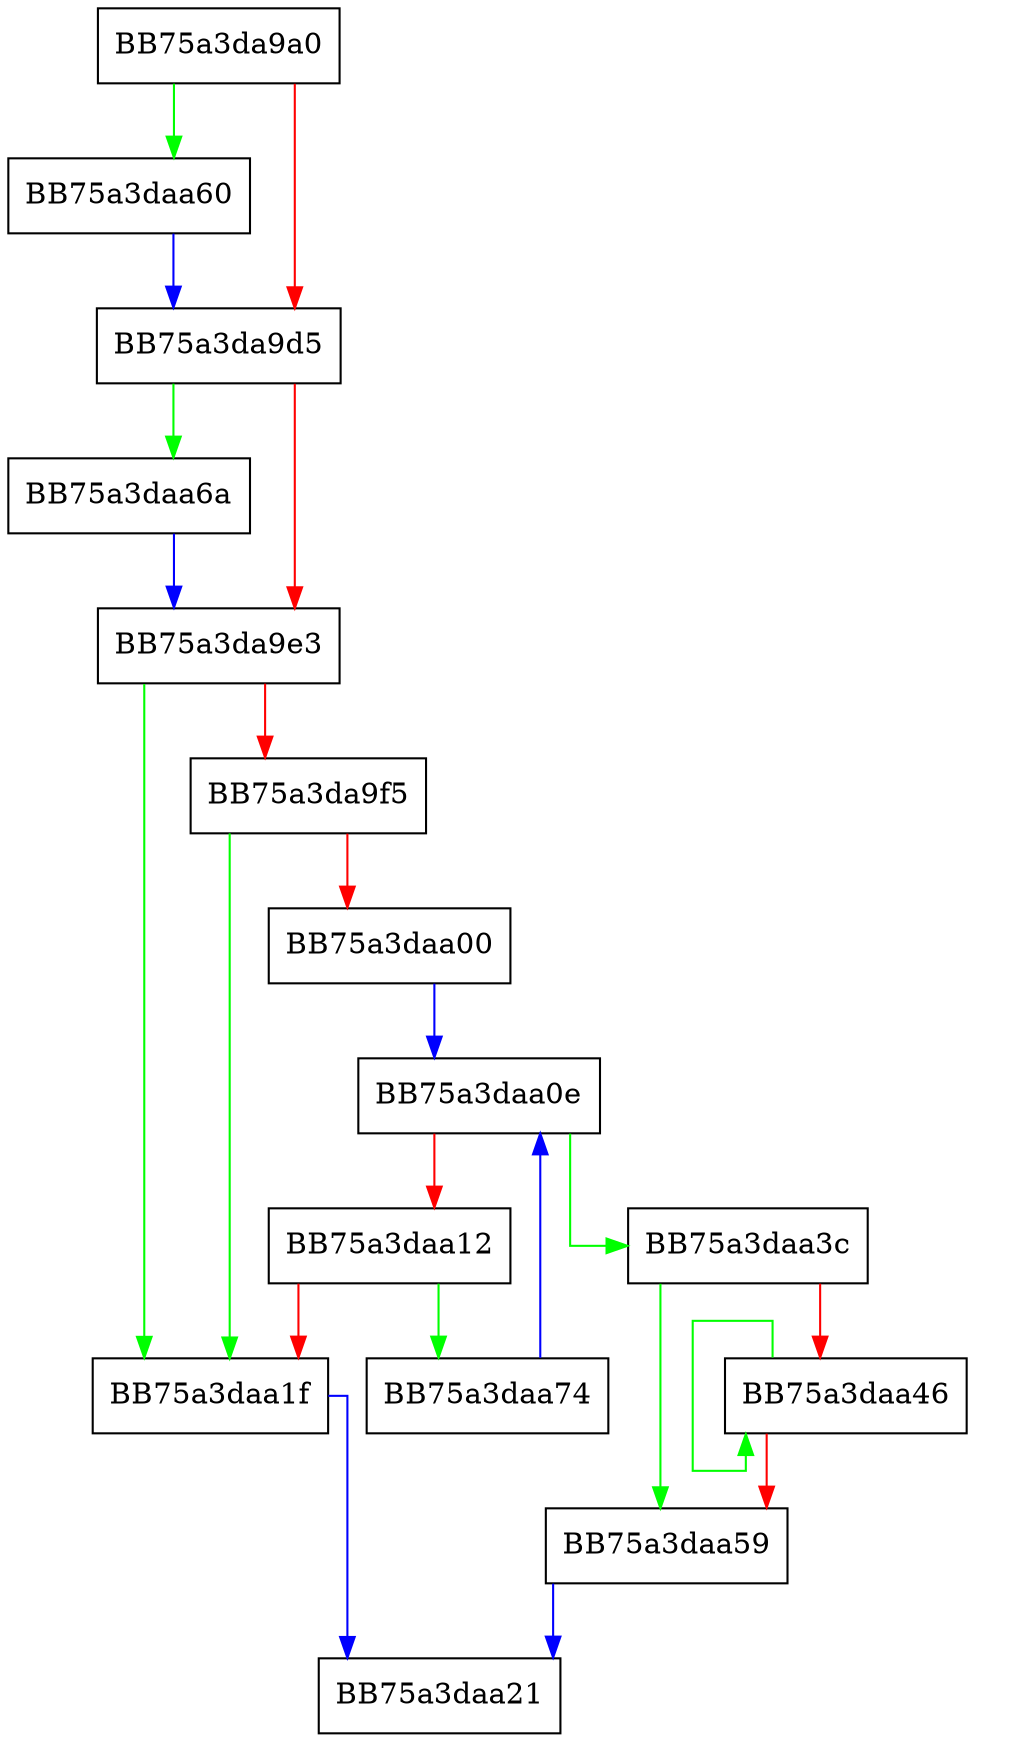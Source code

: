 digraph xray_probe_xor32 {
  node [shape="box"];
  graph [splines=ortho];
  BB75a3da9a0 -> BB75a3daa60 [color="green"];
  BB75a3da9a0 -> BB75a3da9d5 [color="red"];
  BB75a3da9d5 -> BB75a3daa6a [color="green"];
  BB75a3da9d5 -> BB75a3da9e3 [color="red"];
  BB75a3da9e3 -> BB75a3daa1f [color="green"];
  BB75a3da9e3 -> BB75a3da9f5 [color="red"];
  BB75a3da9f5 -> BB75a3daa1f [color="green"];
  BB75a3da9f5 -> BB75a3daa00 [color="red"];
  BB75a3daa00 -> BB75a3daa0e [color="blue"];
  BB75a3daa0e -> BB75a3daa3c [color="green"];
  BB75a3daa0e -> BB75a3daa12 [color="red"];
  BB75a3daa12 -> BB75a3daa74 [color="green"];
  BB75a3daa12 -> BB75a3daa1f [color="red"];
  BB75a3daa1f -> BB75a3daa21 [color="blue"];
  BB75a3daa3c -> BB75a3daa59 [color="green"];
  BB75a3daa3c -> BB75a3daa46 [color="red"];
  BB75a3daa46 -> BB75a3daa46 [color="green"];
  BB75a3daa46 -> BB75a3daa59 [color="red"];
  BB75a3daa59 -> BB75a3daa21 [color="blue"];
  BB75a3daa60 -> BB75a3da9d5 [color="blue"];
  BB75a3daa6a -> BB75a3da9e3 [color="blue"];
  BB75a3daa74 -> BB75a3daa0e [color="blue"];
}